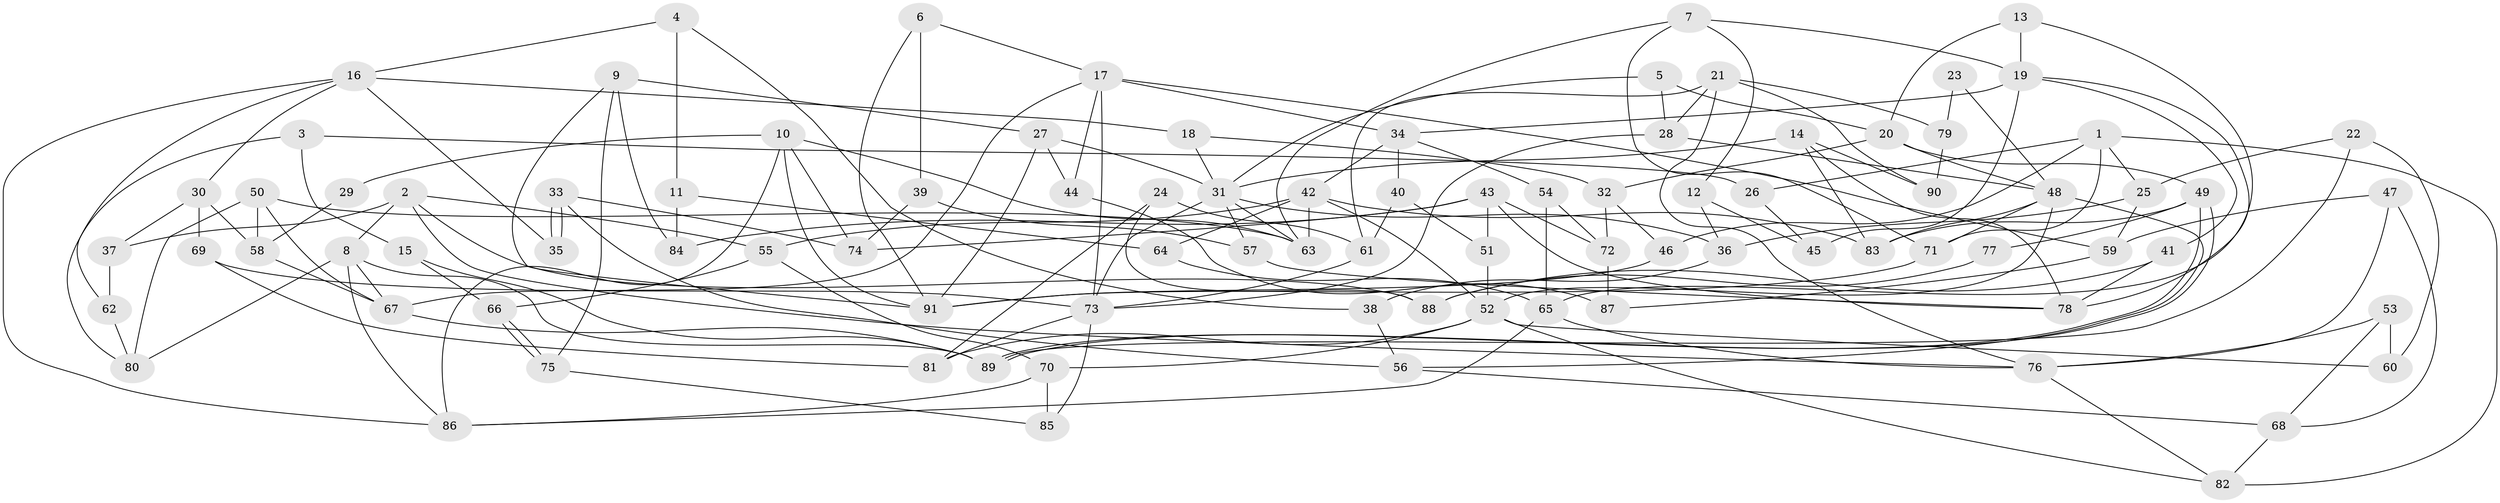 // Generated by graph-tools (version 1.1) at 2025/15/03/09/25 04:15:09]
// undirected, 91 vertices, 182 edges
graph export_dot {
graph [start="1"]
  node [color=gray90,style=filled];
  1;
  2;
  3;
  4;
  5;
  6;
  7;
  8;
  9;
  10;
  11;
  12;
  13;
  14;
  15;
  16;
  17;
  18;
  19;
  20;
  21;
  22;
  23;
  24;
  25;
  26;
  27;
  28;
  29;
  30;
  31;
  32;
  33;
  34;
  35;
  36;
  37;
  38;
  39;
  40;
  41;
  42;
  43;
  44;
  45;
  46;
  47;
  48;
  49;
  50;
  51;
  52;
  53;
  54;
  55;
  56;
  57;
  58;
  59;
  60;
  61;
  62;
  63;
  64;
  65;
  66;
  67;
  68;
  69;
  70;
  71;
  72;
  73;
  74;
  75;
  76;
  77;
  78;
  79;
  80;
  81;
  82;
  83;
  84;
  85;
  86;
  87;
  88;
  89;
  90;
  91;
  1 -- 71;
  1 -- 46;
  1 -- 25;
  1 -- 26;
  1 -- 82;
  2 -- 55;
  2 -- 76;
  2 -- 8;
  2 -- 37;
  2 -- 88;
  3 -- 15;
  3 -- 80;
  3 -- 26;
  4 -- 38;
  4 -- 16;
  4 -- 11;
  5 -- 28;
  5 -- 20;
  5 -- 31;
  6 -- 91;
  6 -- 39;
  6 -- 17;
  7 -- 19;
  7 -- 63;
  7 -- 12;
  7 -- 71;
  8 -- 67;
  8 -- 80;
  8 -- 86;
  8 -- 89;
  9 -- 27;
  9 -- 75;
  9 -- 84;
  9 -- 91;
  10 -- 86;
  10 -- 91;
  10 -- 29;
  10 -- 63;
  10 -- 74;
  11 -- 64;
  11 -- 84;
  12 -- 45;
  12 -- 36;
  13 -- 19;
  13 -- 20;
  13 -- 65;
  14 -- 31;
  14 -- 78;
  14 -- 83;
  14 -- 90;
  15 -- 66;
  15 -- 89;
  16 -- 30;
  16 -- 86;
  16 -- 18;
  16 -- 35;
  16 -- 62;
  17 -- 67;
  17 -- 34;
  17 -- 44;
  17 -- 59;
  17 -- 73;
  18 -- 31;
  18 -- 32;
  19 -- 41;
  19 -- 34;
  19 -- 45;
  19 -- 78;
  20 -- 49;
  20 -- 32;
  20 -- 48;
  21 -- 28;
  21 -- 61;
  21 -- 76;
  21 -- 79;
  21 -- 90;
  22 -- 89;
  22 -- 25;
  22 -- 60;
  23 -- 48;
  23 -- 79;
  24 -- 61;
  24 -- 81;
  24 -- 88;
  25 -- 59;
  25 -- 36;
  26 -- 45;
  27 -- 31;
  27 -- 91;
  27 -- 44;
  28 -- 73;
  28 -- 48;
  29 -- 58;
  30 -- 58;
  30 -- 69;
  30 -- 37;
  31 -- 36;
  31 -- 57;
  31 -- 63;
  31 -- 73;
  32 -- 72;
  32 -- 46;
  33 -- 35;
  33 -- 35;
  33 -- 56;
  33 -- 74;
  34 -- 42;
  34 -- 40;
  34 -- 54;
  36 -- 38;
  37 -- 62;
  38 -- 56;
  39 -- 57;
  39 -- 74;
  40 -- 51;
  40 -- 61;
  41 -- 88;
  41 -- 78;
  42 -- 83;
  42 -- 63;
  42 -- 52;
  42 -- 55;
  42 -- 64;
  43 -- 84;
  43 -- 74;
  43 -- 51;
  43 -- 72;
  43 -- 78;
  44 -- 87;
  46 -- 91;
  47 -- 59;
  47 -- 76;
  47 -- 68;
  48 -- 52;
  48 -- 56;
  48 -- 71;
  48 -- 83;
  49 -- 89;
  49 -- 89;
  49 -- 83;
  49 -- 77;
  50 -- 80;
  50 -- 63;
  50 -- 58;
  50 -- 67;
  51 -- 52;
  52 -- 82;
  52 -- 60;
  52 -- 70;
  52 -- 81;
  53 -- 76;
  53 -- 60;
  53 -- 68;
  54 -- 65;
  54 -- 72;
  55 -- 70;
  55 -- 66;
  56 -- 68;
  57 -- 78;
  58 -- 67;
  59 -- 87;
  61 -- 73;
  62 -- 80;
  64 -- 65;
  65 -- 76;
  65 -- 86;
  66 -- 75;
  66 -- 75;
  67 -- 89;
  68 -- 82;
  69 -- 81;
  69 -- 73;
  70 -- 86;
  70 -- 85;
  71 -- 91;
  72 -- 87;
  73 -- 81;
  73 -- 85;
  75 -- 85;
  76 -- 82;
  77 -- 88;
  79 -- 90;
}

